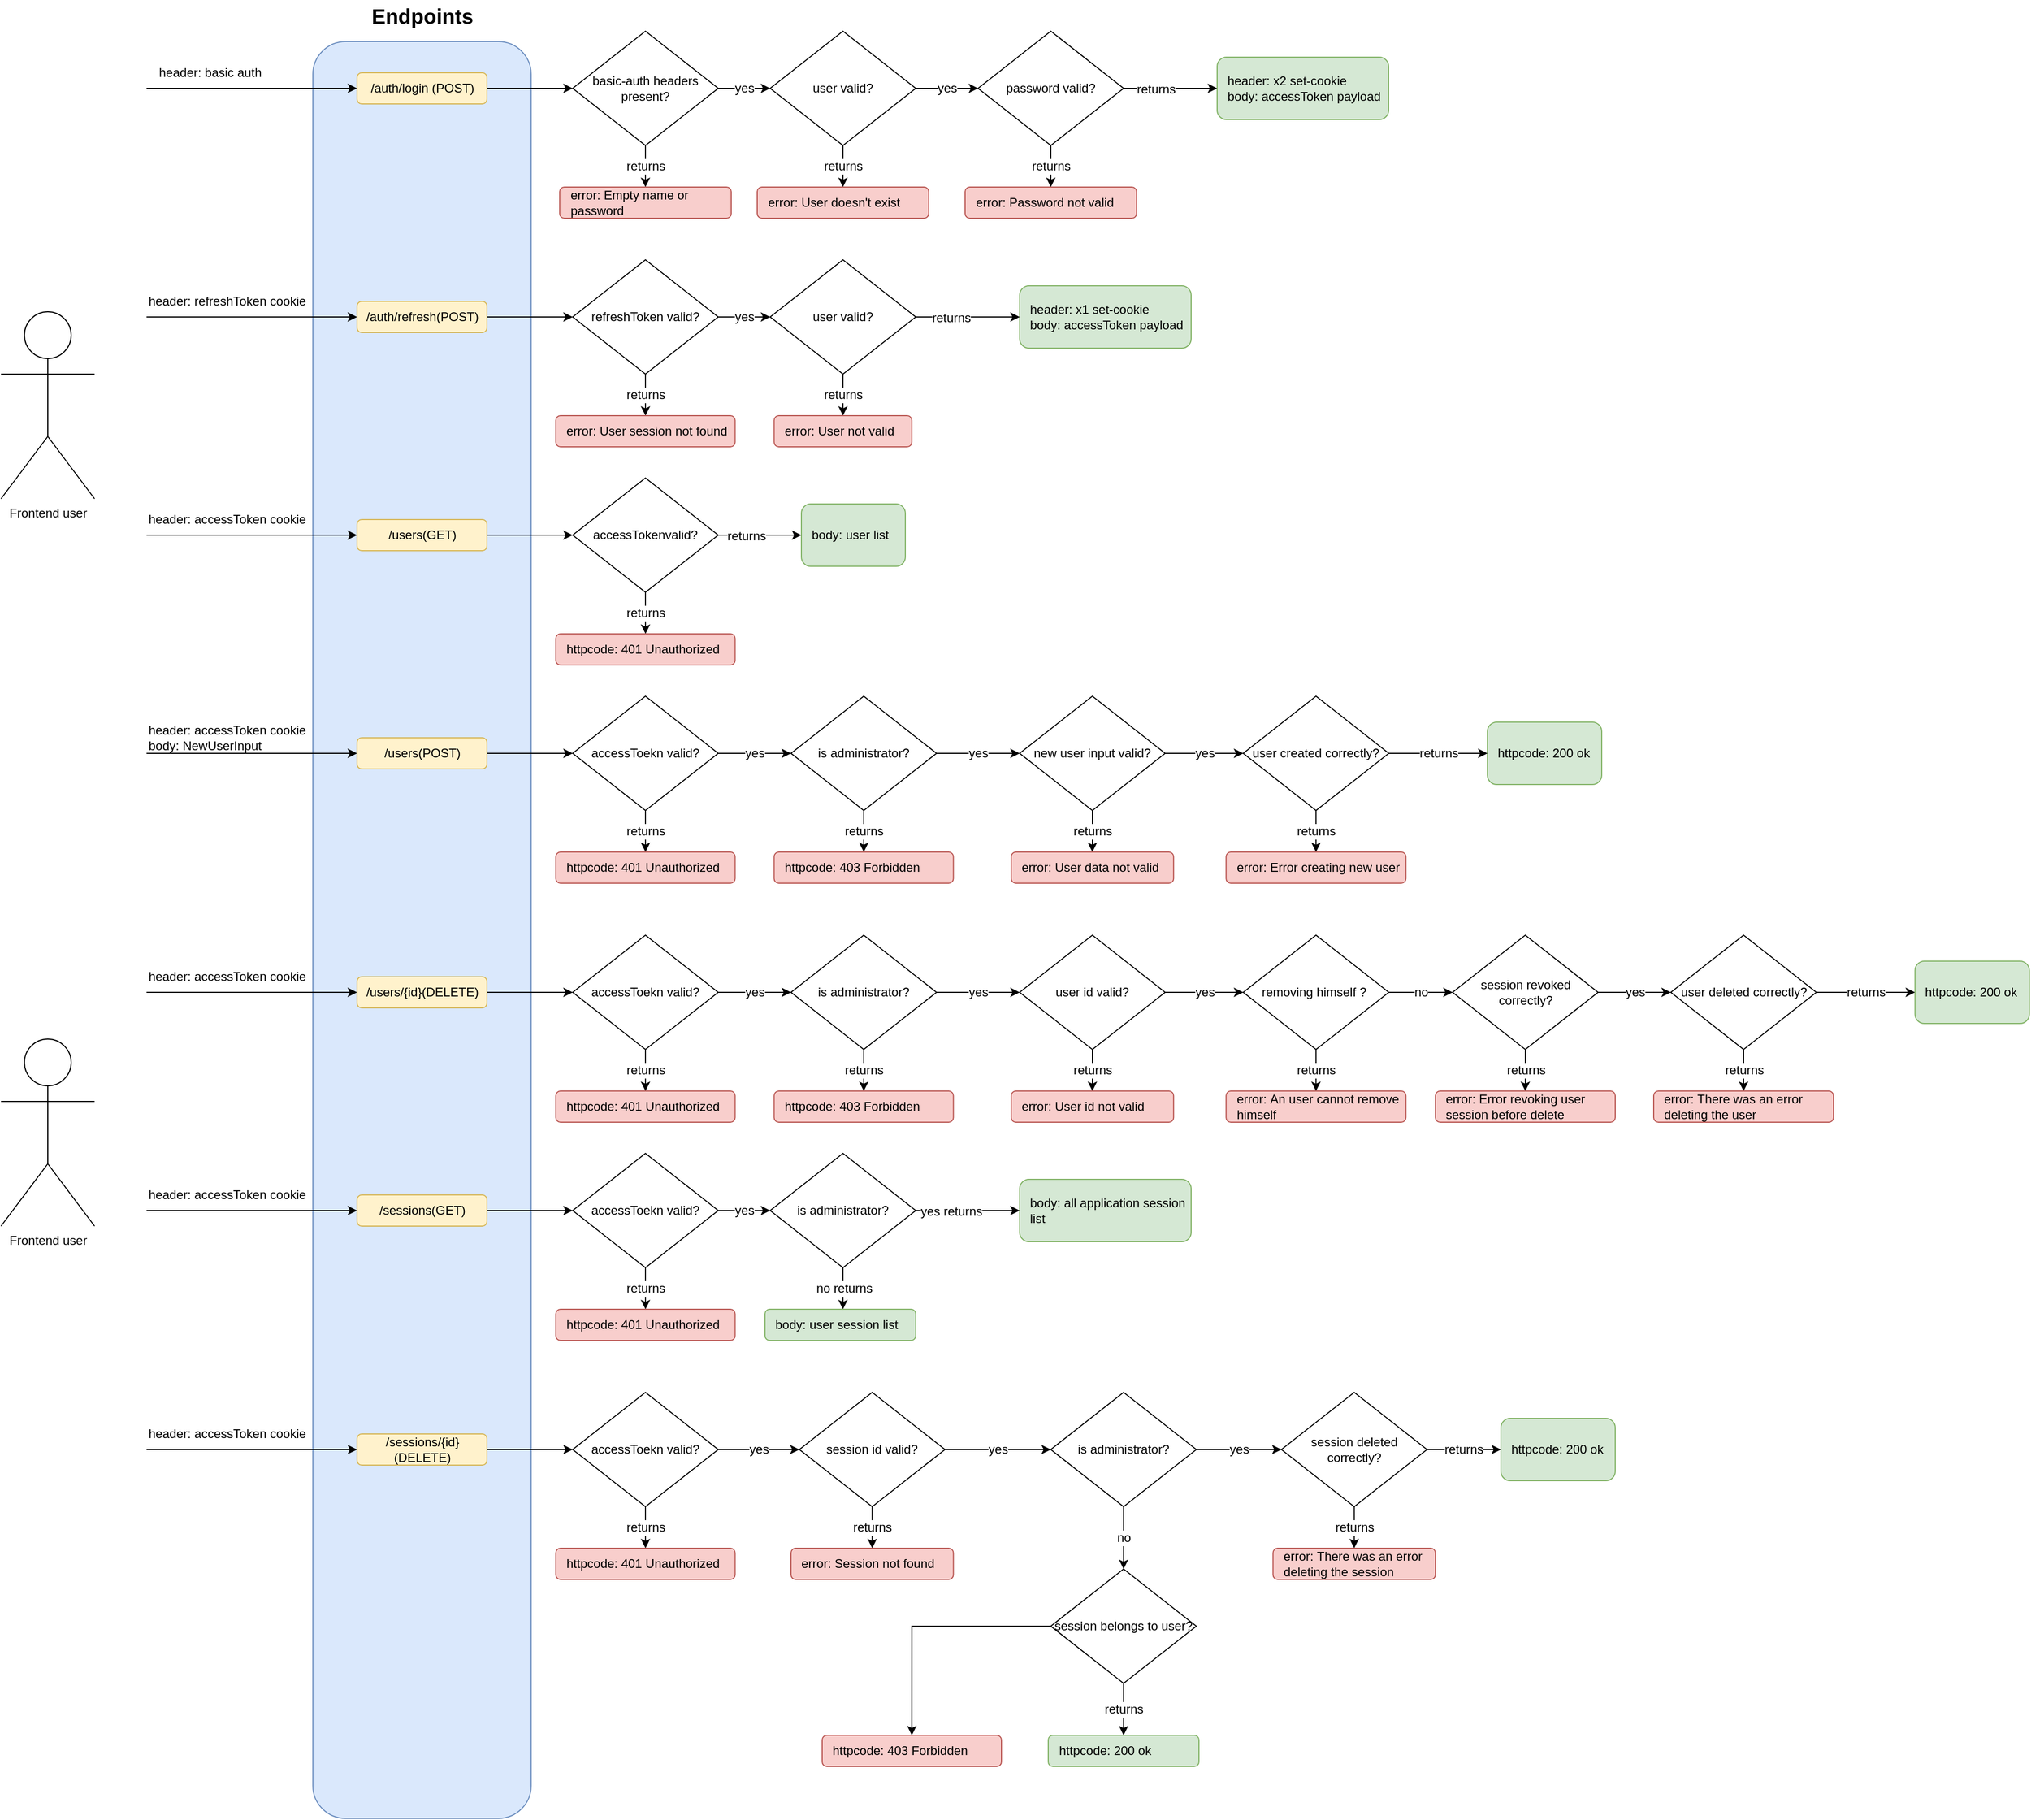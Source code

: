 <mxfile version="19.0.1" type="device"><diagram id="E11X3frjhlvIrSKmp6qe" name="Page-1"><mxGraphModel dx="1673" dy="896" grid="1" gridSize="10" guides="1" tooltips="1" connect="1" arrows="1" fold="1" page="1" pageScale="1" pageWidth="850" pageHeight="1100" math="0" shadow="0"><root><mxCell id="0"/><mxCell id="1" parent="0"/><mxCell id="uE2w9cUlVvjFG-39ITbj-2" value="Frontend user&lt;br&gt;" style="shape=umlActor;verticalLabelPosition=bottom;verticalAlign=top;html=1;outlineConnect=0;" vertex="1" parent="1"><mxGeometry x="10" y="370" width="90" height="180" as="geometry"/></mxCell><mxCell id="uE2w9cUlVvjFG-39ITbj-8" value="" style="rounded=1;whiteSpace=wrap;html=1;fillColor=#dae8fc;strokeColor=#6c8ebf;" vertex="1" parent="1"><mxGeometry x="310" y="110" width="210" height="1710" as="geometry"/></mxCell><mxCell id="uE2w9cUlVvjFG-39ITbj-9" value="&lt;font style=&quot;font-size: 20px;&quot;&gt;&lt;b style=&quot;font-size: 20px;&quot;&gt;Endpoints&lt;/b&gt;&lt;/font&gt;" style="text;html=1;align=center;verticalAlign=middle;resizable=0;points=[];autosize=1;strokeColor=none;fillColor=none;fontSize=20;" vertex="1" parent="1"><mxGeometry x="360" y="70" width="110" height="30" as="geometry"/></mxCell><mxCell id="uE2w9cUlVvjFG-39ITbj-16" value="/auth/login (POST)" style="rounded=1;whiteSpace=wrap;html=1;fontSize=12;fillColor=#fff2cc;strokeColor=#d6b656;" vertex="1" parent="1"><mxGeometry x="352.5" y="140" width="125" height="30" as="geometry"/></mxCell><mxCell id="uE2w9cUlVvjFG-39ITbj-19" value="header: basic auth" style="text;html=1;strokeColor=none;fillColor=none;align=left;verticalAlign=middle;whiteSpace=wrap;rounded=0;fontSize=12;" vertex="1" parent="1"><mxGeometry x="160" y="125" width="110" height="30" as="geometry"/></mxCell><mxCell id="uE2w9cUlVvjFG-39ITbj-20" value="" style="endArrow=classic;html=1;rounded=0;fontSize=12;entryX=0;entryY=0.5;entryDx=0;entryDy=0;" edge="1" parent="1" target="uE2w9cUlVvjFG-39ITbj-16"><mxGeometry width="50" height="50" relative="1" as="geometry"><mxPoint x="150" y="155" as="sourcePoint"/><mxPoint x="90" y="150" as="targetPoint"/></mxGeometry></mxCell><mxCell id="uE2w9cUlVvjFG-39ITbj-58" value="returns" style="edgeStyle=orthogonalEdgeStyle;rounded=0;orthogonalLoop=1;jettySize=auto;html=1;fontSize=12;" edge="1" parent="1" source="uE2w9cUlVvjFG-39ITbj-43" target="uE2w9cUlVvjFG-39ITbj-56"><mxGeometry relative="1" as="geometry"/></mxCell><mxCell id="uE2w9cUlVvjFG-39ITbj-43" value="basic-auth headers present?" style="rhombus;whiteSpace=wrap;html=1;fontSize=12;" vertex="1" parent="1"><mxGeometry x="560" y="100" width="140" height="110" as="geometry"/></mxCell><mxCell id="uE2w9cUlVvjFG-39ITbj-45" value="" style="endArrow=classic;html=1;rounded=0;fontSize=12;exitX=1;exitY=0.5;exitDx=0;exitDy=0;entryX=0;entryY=0.5;entryDx=0;entryDy=0;" edge="1" parent="1" source="uE2w9cUlVvjFG-39ITbj-16" target="uE2w9cUlVvjFG-39ITbj-43"><mxGeometry width="50" height="50" relative="1" as="geometry"><mxPoint x="550" y="200" as="sourcePoint"/><mxPoint x="600" y="150" as="targetPoint"/></mxGeometry></mxCell><mxCell id="uE2w9cUlVvjFG-39ITbj-61" value="returns" style="edgeStyle=orthogonalEdgeStyle;rounded=0;orthogonalLoop=1;jettySize=auto;html=1;entryX=0.5;entryY=0;entryDx=0;entryDy=0;fontSize=12;" edge="1" parent="1" source="uE2w9cUlVvjFG-39ITbj-46" target="uE2w9cUlVvjFG-39ITbj-59"><mxGeometry relative="1" as="geometry"/></mxCell><mxCell id="uE2w9cUlVvjFG-39ITbj-46" value="user valid?" style="rhombus;whiteSpace=wrap;html=1;fontSize=12;" vertex="1" parent="1"><mxGeometry x="750" y="100" width="140" height="110" as="geometry"/></mxCell><mxCell id="uE2w9cUlVvjFG-39ITbj-47" value="yes" style="endArrow=classic;html=1;rounded=0;fontSize=12;exitX=1;exitY=0.5;exitDx=0;exitDy=0;entryX=0;entryY=0.5;entryDx=0;entryDy=0;" edge="1" parent="1" target="uE2w9cUlVvjFG-39ITbj-46" source="uE2w9cUlVvjFG-39ITbj-43"><mxGeometry width="50" height="50" relative="1" as="geometry"><mxPoint x="800" y="155" as="sourcePoint"/><mxPoint x="922.5" y="150" as="targetPoint"/></mxGeometry></mxCell><mxCell id="uE2w9cUlVvjFG-39ITbj-62" value="returns" style="edgeStyle=orthogonalEdgeStyle;rounded=0;orthogonalLoop=1;jettySize=auto;html=1;entryX=0.5;entryY=0;entryDx=0;entryDy=0;fontSize=12;" edge="1" parent="1" source="uE2w9cUlVvjFG-39ITbj-49" target="uE2w9cUlVvjFG-39ITbj-60"><mxGeometry relative="1" as="geometry"/></mxCell><mxCell id="uE2w9cUlVvjFG-39ITbj-49" value="password valid?" style="rhombus;whiteSpace=wrap;html=1;fontSize=12;" vertex="1" parent="1"><mxGeometry x="950" y="100" width="140" height="110" as="geometry"/></mxCell><mxCell id="uE2w9cUlVvjFG-39ITbj-51" value="yes" style="endArrow=classic;html=1;rounded=0;fontSize=12;exitX=1;exitY=0.5;exitDx=0;exitDy=0;entryX=0;entryY=0.5;entryDx=0;entryDy=0;" edge="1" parent="1" source="uE2w9cUlVvjFG-39ITbj-46" target="uE2w9cUlVvjFG-39ITbj-49"><mxGeometry width="50" height="50" relative="1" as="geometry"><mxPoint x="710" y="165" as="sourcePoint"/><mxPoint x="750" y="165" as="targetPoint"/></mxGeometry></mxCell><mxCell id="uE2w9cUlVvjFG-39ITbj-52" value="&lt;span style=&quot;&quot;&gt;header: x2 set-cookie&lt;/span&gt;&lt;br style=&quot;&quot;&gt;&lt;span style=&quot;&quot;&gt;body: accessToken payload&lt;/span&gt;" style="rounded=1;whiteSpace=wrap;html=1;fontSize=12;align=left;spacingLeft=8;fillColor=#d5e8d4;strokeColor=#82b366;" vertex="1" parent="1"><mxGeometry x="1180" y="125" width="165" height="60" as="geometry"/></mxCell><mxCell id="uE2w9cUlVvjFG-39ITbj-54" value="" style="endArrow=classic;html=1;rounded=0;fontSize=12;exitX=1;exitY=0.5;exitDx=0;exitDy=0;entryX=0;entryY=0.5;entryDx=0;entryDy=0;" edge="1" parent="1" source="uE2w9cUlVvjFG-39ITbj-49" target="uE2w9cUlVvjFG-39ITbj-52"><mxGeometry width="50" height="50" relative="1" as="geometry"><mxPoint x="890" y="165" as="sourcePoint"/><mxPoint x="930" y="165" as="targetPoint"/></mxGeometry></mxCell><mxCell id="uE2w9cUlVvjFG-39ITbj-55" value="returns" style="edgeLabel;html=1;align=center;verticalAlign=middle;resizable=0;points=[];fontSize=12;" vertex="1" connectable="0" parent="uE2w9cUlVvjFG-39ITbj-54"><mxGeometry x="-0.326" y="-1" relative="1" as="geometry"><mxPoint as="offset"/></mxGeometry></mxCell><mxCell id="uE2w9cUlVvjFG-39ITbj-56" value="error:&amp;nbsp;Empty name or password" style="rounded=1;whiteSpace=wrap;html=1;fontSize=12;align=left;spacingLeft=8;fillColor=#f8cecc;strokeColor=#b85450;" vertex="1" parent="1"><mxGeometry x="547.5" y="250" width="165" height="30" as="geometry"/></mxCell><mxCell id="uE2w9cUlVvjFG-39ITbj-59" value="error:&amp;nbsp;User doesn't exist" style="rounded=1;whiteSpace=wrap;html=1;fontSize=12;align=left;spacingLeft=8;fillColor=#f8cecc;strokeColor=#b85450;" vertex="1" parent="1"><mxGeometry x="737.5" y="250" width="165" height="30" as="geometry"/></mxCell><mxCell id="uE2w9cUlVvjFG-39ITbj-60" value="error:&amp;nbsp;Password not valid" style="rounded=1;whiteSpace=wrap;html=1;fontSize=12;align=left;spacingLeft=8;fillColor=#f8cecc;strokeColor=#b85450;" vertex="1" parent="1"><mxGeometry x="937.5" y="250" width="165" height="30" as="geometry"/></mxCell><mxCell id="uE2w9cUlVvjFG-39ITbj-63" value="/auth/refresh(POST)" style="rounded=1;whiteSpace=wrap;html=1;fontSize=12;fillColor=#fff2cc;strokeColor=#d6b656;" vertex="1" parent="1"><mxGeometry x="352.5" y="360" width="125" height="30" as="geometry"/></mxCell><mxCell id="uE2w9cUlVvjFG-39ITbj-64" value="header: refreshToken cookie" style="text;html=1;strokeColor=none;fillColor=none;align=left;verticalAlign=middle;whiteSpace=wrap;rounded=0;fontSize=12;" vertex="1" parent="1"><mxGeometry x="150" y="345" width="160" height="30" as="geometry"/></mxCell><mxCell id="uE2w9cUlVvjFG-39ITbj-65" value="" style="endArrow=classic;html=1;rounded=0;fontSize=12;entryX=0;entryY=0.5;entryDx=0;entryDy=0;exitX=0;exitY=1;exitDx=0;exitDy=0;" edge="1" parent="1" target="uE2w9cUlVvjFG-39ITbj-63" source="uE2w9cUlVvjFG-39ITbj-64"><mxGeometry width="50" height="50" relative="1" as="geometry"><mxPoint x="160" y="375" as="sourcePoint"/><mxPoint x="90" y="370" as="targetPoint"/></mxGeometry></mxCell><mxCell id="uE2w9cUlVvjFG-39ITbj-66" value="returns" style="edgeStyle=orthogonalEdgeStyle;rounded=0;orthogonalLoop=1;jettySize=auto;html=1;fontSize=12;" edge="1" parent="1" source="uE2w9cUlVvjFG-39ITbj-67" target="uE2w9cUlVvjFG-39ITbj-78"><mxGeometry relative="1" as="geometry"/></mxCell><mxCell id="uE2w9cUlVvjFG-39ITbj-67" value="refreshToken valid?" style="rhombus;whiteSpace=wrap;html=1;fontSize=12;" vertex="1" parent="1"><mxGeometry x="560" y="320" width="140" height="110" as="geometry"/></mxCell><mxCell id="uE2w9cUlVvjFG-39ITbj-68" value="" style="endArrow=classic;html=1;rounded=0;fontSize=12;exitX=1;exitY=0.5;exitDx=0;exitDy=0;entryX=0;entryY=0.5;entryDx=0;entryDy=0;" edge="1" parent="1" source="uE2w9cUlVvjFG-39ITbj-63" target="uE2w9cUlVvjFG-39ITbj-67"><mxGeometry width="50" height="50" relative="1" as="geometry"><mxPoint x="550" y="420" as="sourcePoint"/><mxPoint x="600" y="370" as="targetPoint"/></mxGeometry></mxCell><mxCell id="uE2w9cUlVvjFG-39ITbj-69" value="returns" style="edgeStyle=orthogonalEdgeStyle;rounded=0;orthogonalLoop=1;jettySize=auto;html=1;entryX=0.5;entryY=0;entryDx=0;entryDy=0;fontSize=12;" edge="1" parent="1" source="uE2w9cUlVvjFG-39ITbj-70" target="uE2w9cUlVvjFG-39ITbj-79"><mxGeometry relative="1" as="geometry"/></mxCell><mxCell id="uE2w9cUlVvjFG-39ITbj-70" value="user valid?" style="rhombus;whiteSpace=wrap;html=1;fontSize=12;" vertex="1" parent="1"><mxGeometry x="750" y="320" width="140" height="110" as="geometry"/></mxCell><mxCell id="uE2w9cUlVvjFG-39ITbj-71" value="yes" style="endArrow=classic;html=1;rounded=0;fontSize=12;exitX=1;exitY=0.5;exitDx=0;exitDy=0;entryX=0;entryY=0.5;entryDx=0;entryDy=0;" edge="1" parent="1" source="uE2w9cUlVvjFG-39ITbj-67" target="uE2w9cUlVvjFG-39ITbj-70"><mxGeometry width="50" height="50" relative="1" as="geometry"><mxPoint x="800" y="375" as="sourcePoint"/><mxPoint x="922.5" y="370" as="targetPoint"/></mxGeometry></mxCell><mxCell id="uE2w9cUlVvjFG-39ITbj-75" value="&lt;span style=&quot;&quot;&gt;header: x1 set-cookie&lt;/span&gt;&lt;br style=&quot;&quot;&gt;&lt;span style=&quot;&quot;&gt;body: accessToken payload&lt;/span&gt;" style="rounded=1;whiteSpace=wrap;html=1;fontSize=12;align=left;spacingLeft=8;fillColor=#d5e8d4;strokeColor=#82b366;" vertex="1" parent="1"><mxGeometry x="990" y="345" width="165" height="60" as="geometry"/></mxCell><mxCell id="uE2w9cUlVvjFG-39ITbj-76" value="" style="endArrow=classic;html=1;rounded=0;fontSize=12;exitX=1;exitY=0.5;exitDx=0;exitDy=0;entryX=0;entryY=0.5;entryDx=0;entryDy=0;" edge="1" parent="1" source="uE2w9cUlVvjFG-39ITbj-70" target="uE2w9cUlVvjFG-39ITbj-75"><mxGeometry width="50" height="50" relative="1" as="geometry"><mxPoint x="1090" y="375" as="sourcePoint"/><mxPoint x="930" y="385" as="targetPoint"/></mxGeometry></mxCell><mxCell id="uE2w9cUlVvjFG-39ITbj-77" value="returns" style="edgeLabel;html=1;align=center;verticalAlign=middle;resizable=0;points=[];fontSize=12;" vertex="1" connectable="0" parent="uE2w9cUlVvjFG-39ITbj-76"><mxGeometry x="-0.326" y="-1" relative="1" as="geometry"><mxPoint as="offset"/></mxGeometry></mxCell><mxCell id="uE2w9cUlVvjFG-39ITbj-78" value="error:&amp;nbsp;User session not found" style="rounded=1;whiteSpace=wrap;html=1;fontSize=12;align=left;spacingLeft=8;fillColor=#f8cecc;strokeColor=#b85450;" vertex="1" parent="1"><mxGeometry x="543.75" y="470" width="172.5" height="30" as="geometry"/></mxCell><mxCell id="uE2w9cUlVvjFG-39ITbj-79" value="error:&amp;nbsp;User not valid" style="rounded=1;whiteSpace=wrap;html=1;fontSize=12;align=left;spacingLeft=8;fillColor=#f8cecc;strokeColor=#b85450;" vertex="1" parent="1"><mxGeometry x="753.75" y="470" width="132.5" height="30" as="geometry"/></mxCell><mxCell id="uE2w9cUlVvjFG-39ITbj-81" value="/users(GET)" style="rounded=1;whiteSpace=wrap;html=1;fontSize=12;fillColor=#fff2cc;strokeColor=#d6b656;" vertex="1" parent="1"><mxGeometry x="352.5" y="570" width="125" height="30" as="geometry"/></mxCell><mxCell id="uE2w9cUlVvjFG-39ITbj-82" value="header: accessToken cookie" style="text;html=1;strokeColor=none;fillColor=none;align=left;verticalAlign=middle;whiteSpace=wrap;rounded=0;fontSize=12;" vertex="1" parent="1"><mxGeometry x="150" y="555" width="160" height="30" as="geometry"/></mxCell><mxCell id="uE2w9cUlVvjFG-39ITbj-83" value="" style="endArrow=classic;html=1;rounded=0;fontSize=12;entryX=0;entryY=0.5;entryDx=0;entryDy=0;exitX=0;exitY=1;exitDx=0;exitDy=0;" edge="1" parent="1" source="uE2w9cUlVvjFG-39ITbj-82" target="uE2w9cUlVvjFG-39ITbj-81"><mxGeometry width="50" height="50" relative="1" as="geometry"><mxPoint x="160" y="585" as="sourcePoint"/><mxPoint x="90" y="580" as="targetPoint"/></mxGeometry></mxCell><mxCell id="uE2w9cUlVvjFG-39ITbj-84" value="returns" style="edgeStyle=orthogonalEdgeStyle;rounded=0;orthogonalLoop=1;jettySize=auto;html=1;fontSize=12;" edge="1" parent="1" source="uE2w9cUlVvjFG-39ITbj-85" target="uE2w9cUlVvjFG-39ITbj-93"><mxGeometry relative="1" as="geometry"/></mxCell><mxCell id="uE2w9cUlVvjFG-39ITbj-85" value="accessTokenvalid?" style="rhombus;whiteSpace=wrap;html=1;fontSize=12;" vertex="1" parent="1"><mxGeometry x="560" y="530" width="140" height="110" as="geometry"/></mxCell><mxCell id="uE2w9cUlVvjFG-39ITbj-86" value="" style="endArrow=classic;html=1;rounded=0;fontSize=12;exitX=1;exitY=0.5;exitDx=0;exitDy=0;entryX=0;entryY=0.5;entryDx=0;entryDy=0;" edge="1" parent="1" source="uE2w9cUlVvjFG-39ITbj-81" target="uE2w9cUlVvjFG-39ITbj-85"><mxGeometry width="50" height="50" relative="1" as="geometry"><mxPoint x="550" y="630" as="sourcePoint"/><mxPoint x="600" y="580" as="targetPoint"/></mxGeometry></mxCell><mxCell id="uE2w9cUlVvjFG-39ITbj-90" value="&lt;span style=&quot;&quot;&gt;body: user list&lt;/span&gt;" style="rounded=1;whiteSpace=wrap;html=1;fontSize=12;align=left;spacingLeft=8;fillColor=#d5e8d4;strokeColor=#82b366;" vertex="1" parent="1"><mxGeometry x="780" y="555" width="100" height="60" as="geometry"/></mxCell><mxCell id="uE2w9cUlVvjFG-39ITbj-91" value="" style="endArrow=classic;html=1;rounded=0;fontSize=12;exitX=1;exitY=0.5;exitDx=0;exitDy=0;entryX=0;entryY=0.5;entryDx=0;entryDy=0;" edge="1" parent="1" source="uE2w9cUlVvjFG-39ITbj-85" target="uE2w9cUlVvjFG-39ITbj-90"><mxGeometry width="50" height="50" relative="1" as="geometry"><mxPoint x="890" y="585" as="sourcePoint"/><mxPoint x="930" y="595" as="targetPoint"/></mxGeometry></mxCell><mxCell id="uE2w9cUlVvjFG-39ITbj-92" value="returns" style="edgeLabel;html=1;align=center;verticalAlign=middle;resizable=0;points=[];fontSize=12;" vertex="1" connectable="0" parent="uE2w9cUlVvjFG-39ITbj-91"><mxGeometry x="-0.326" y="-1" relative="1" as="geometry"><mxPoint as="offset"/></mxGeometry></mxCell><mxCell id="uE2w9cUlVvjFG-39ITbj-93" value="httpcode: 401&amp;nbsp;Unauthorized" style="rounded=1;whiteSpace=wrap;html=1;fontSize=12;align=left;spacingLeft=8;fillColor=#f8cecc;strokeColor=#b85450;" vertex="1" parent="1"><mxGeometry x="543.75" y="680" width="172.5" height="30" as="geometry"/></mxCell><mxCell id="uE2w9cUlVvjFG-39ITbj-95" value="/users(POST)" style="rounded=1;whiteSpace=wrap;html=1;fontSize=12;fillColor=#fff2cc;strokeColor=#d6b656;" vertex="1" parent="1"><mxGeometry x="352.5" y="780" width="125" height="30" as="geometry"/></mxCell><mxCell id="uE2w9cUlVvjFG-39ITbj-96" value="header: accessToken cookie&lt;br&gt;body: NewUserInput" style="text;html=1;strokeColor=none;fillColor=none;align=left;verticalAlign=middle;whiteSpace=wrap;rounded=0;fontSize=12;" vertex="1" parent="1"><mxGeometry x="150" y="765" width="160" height="30" as="geometry"/></mxCell><mxCell id="uE2w9cUlVvjFG-39ITbj-97" value="" style="endArrow=classic;html=1;rounded=0;fontSize=12;entryX=0;entryY=0.5;entryDx=0;entryDy=0;exitX=0;exitY=1;exitDx=0;exitDy=0;" edge="1" parent="1" source="uE2w9cUlVvjFG-39ITbj-96" target="uE2w9cUlVvjFG-39ITbj-95"><mxGeometry width="50" height="50" relative="1" as="geometry"><mxPoint x="160" y="795" as="sourcePoint"/><mxPoint x="90" y="790" as="targetPoint"/></mxGeometry></mxCell><mxCell id="uE2w9cUlVvjFG-39ITbj-98" value="returns" style="edgeStyle=orthogonalEdgeStyle;rounded=0;orthogonalLoop=1;jettySize=auto;html=1;fontSize=12;" edge="1" parent="1" source="uE2w9cUlVvjFG-39ITbj-99" target="uE2w9cUlVvjFG-39ITbj-107"><mxGeometry relative="1" as="geometry"/></mxCell><mxCell id="uE2w9cUlVvjFG-39ITbj-112" value="yes" style="edgeStyle=orthogonalEdgeStyle;rounded=0;orthogonalLoop=1;jettySize=auto;html=1;entryX=0;entryY=0.5;entryDx=0;entryDy=0;fontSize=12;" edge="1" parent="1" source="uE2w9cUlVvjFG-39ITbj-99" target="uE2w9cUlVvjFG-39ITbj-110"><mxGeometry relative="1" as="geometry"/></mxCell><mxCell id="uE2w9cUlVvjFG-39ITbj-99" value="accessToekn valid?" style="rhombus;whiteSpace=wrap;html=1;fontSize=12;" vertex="1" parent="1"><mxGeometry x="560" y="740" width="140" height="110" as="geometry"/></mxCell><mxCell id="uE2w9cUlVvjFG-39ITbj-100" value="" style="endArrow=classic;html=1;rounded=0;fontSize=12;exitX=1;exitY=0.5;exitDx=0;exitDy=0;entryX=0;entryY=0.5;entryDx=0;entryDy=0;" edge="1" parent="1" source="uE2w9cUlVvjFG-39ITbj-95" target="uE2w9cUlVvjFG-39ITbj-99"><mxGeometry width="50" height="50" relative="1" as="geometry"><mxPoint x="550" y="840" as="sourcePoint"/><mxPoint x="600" y="790" as="targetPoint"/></mxGeometry></mxCell><mxCell id="uE2w9cUlVvjFG-39ITbj-101" value="returns" style="edgeStyle=orthogonalEdgeStyle;rounded=0;orthogonalLoop=1;jettySize=auto;html=1;entryX=0.5;entryY=0;entryDx=0;entryDy=0;fontSize=12;" edge="1" parent="1" source="uE2w9cUlVvjFG-39ITbj-102" target="uE2w9cUlVvjFG-39ITbj-108"><mxGeometry relative="1" as="geometry"/></mxCell><mxCell id="uE2w9cUlVvjFG-39ITbj-117" value="yes" style="edgeStyle=orthogonalEdgeStyle;rounded=0;orthogonalLoop=1;jettySize=auto;html=1;entryX=0;entryY=0.5;entryDx=0;entryDy=0;fontSize=12;" edge="1" parent="1" source="uE2w9cUlVvjFG-39ITbj-102" target="uE2w9cUlVvjFG-39ITbj-115"><mxGeometry relative="1" as="geometry"/></mxCell><mxCell id="uE2w9cUlVvjFG-39ITbj-102" value="new user input valid?" style="rhombus;whiteSpace=wrap;html=1;fontSize=12;" vertex="1" parent="1"><mxGeometry x="990" y="740" width="140" height="110" as="geometry"/></mxCell><mxCell id="uE2w9cUlVvjFG-39ITbj-104" value="httpcode: 200 ok" style="rounded=1;whiteSpace=wrap;html=1;fontSize=12;align=left;spacingLeft=8;fillColor=#d5e8d4;strokeColor=#82b366;" vertex="1" parent="1"><mxGeometry x="1440" y="765" width="110" height="60" as="geometry"/></mxCell><mxCell id="uE2w9cUlVvjFG-39ITbj-107" value="httpcode: 401&amp;nbsp;Unauthorized" style="rounded=1;whiteSpace=wrap;html=1;fontSize=12;align=left;spacingLeft=8;fillColor=#f8cecc;strokeColor=#b85450;" vertex="1" parent="1"><mxGeometry x="543.75" y="890" width="172.5" height="30" as="geometry"/></mxCell><mxCell id="uE2w9cUlVvjFG-39ITbj-108" value="error:&amp;nbsp;User data not valid" style="rounded=1;whiteSpace=wrap;html=1;fontSize=12;align=left;spacingLeft=8;fillColor=#f8cecc;strokeColor=#b85450;" vertex="1" parent="1"><mxGeometry x="981.88" y="890" width="156.25" height="30" as="geometry"/></mxCell><mxCell id="uE2w9cUlVvjFG-39ITbj-109" value="returns" style="edgeStyle=orthogonalEdgeStyle;rounded=0;orthogonalLoop=1;jettySize=auto;html=1;fontSize=12;" edge="1" parent="1" source="uE2w9cUlVvjFG-39ITbj-110" target="uE2w9cUlVvjFG-39ITbj-111"><mxGeometry relative="1" as="geometry"/></mxCell><mxCell id="uE2w9cUlVvjFG-39ITbj-113" value="yes" style="edgeStyle=orthogonalEdgeStyle;rounded=0;orthogonalLoop=1;jettySize=auto;html=1;entryX=0;entryY=0.5;entryDx=0;entryDy=0;fontSize=12;" edge="1" parent="1" source="uE2w9cUlVvjFG-39ITbj-110" target="uE2w9cUlVvjFG-39ITbj-102"><mxGeometry relative="1" as="geometry"/></mxCell><mxCell id="uE2w9cUlVvjFG-39ITbj-110" value="is administrator?" style="rhombus;whiteSpace=wrap;html=1;fontSize=12;" vertex="1" parent="1"><mxGeometry x="770" y="740" width="140" height="110" as="geometry"/></mxCell><mxCell id="uE2w9cUlVvjFG-39ITbj-111" value="httpcode: 403 Forbidden" style="rounded=1;whiteSpace=wrap;html=1;fontSize=12;align=left;spacingLeft=8;fillColor=#f8cecc;strokeColor=#b85450;" vertex="1" parent="1"><mxGeometry x="753.75" y="890" width="172.5" height="30" as="geometry"/></mxCell><mxCell id="uE2w9cUlVvjFG-39ITbj-114" value="returns" style="edgeStyle=orthogonalEdgeStyle;rounded=0;orthogonalLoop=1;jettySize=auto;html=1;entryX=0.5;entryY=0;entryDx=0;entryDy=0;fontSize=12;" edge="1" parent="1" source="uE2w9cUlVvjFG-39ITbj-115" target="uE2w9cUlVvjFG-39ITbj-116"><mxGeometry relative="1" as="geometry"/></mxCell><mxCell id="uE2w9cUlVvjFG-39ITbj-118" value="returns" style="edgeStyle=orthogonalEdgeStyle;rounded=0;orthogonalLoop=1;jettySize=auto;html=1;entryX=0;entryY=0.5;entryDx=0;entryDy=0;fontSize=12;" edge="1" parent="1" source="uE2w9cUlVvjFG-39ITbj-115" target="uE2w9cUlVvjFG-39ITbj-104"><mxGeometry relative="1" as="geometry"/></mxCell><mxCell id="uE2w9cUlVvjFG-39ITbj-115" value="user created correctly?" style="rhombus;whiteSpace=wrap;html=1;fontSize=12;" vertex="1" parent="1"><mxGeometry x="1205.12" y="740" width="140" height="110" as="geometry"/></mxCell><mxCell id="uE2w9cUlVvjFG-39ITbj-116" value="error:&amp;nbsp;Error creating new user" style="rounded=1;whiteSpace=wrap;html=1;fontSize=12;align=left;spacingLeft=8;fillColor=#f8cecc;strokeColor=#b85450;" vertex="1" parent="1"><mxGeometry x="1188.62" y="890" width="173" height="30" as="geometry"/></mxCell><mxCell id="uE2w9cUlVvjFG-39ITbj-119" value="/users/{id}(DELETE)" style="rounded=1;whiteSpace=wrap;html=1;fontSize=12;fillColor=#fff2cc;strokeColor=#d6b656;" vertex="1" parent="1"><mxGeometry x="352.5" y="1010" width="125" height="30" as="geometry"/></mxCell><mxCell id="uE2w9cUlVvjFG-39ITbj-120" value="header: accessToken cookie" style="text;html=1;strokeColor=none;fillColor=none;align=left;verticalAlign=middle;whiteSpace=wrap;rounded=0;fontSize=12;" vertex="1" parent="1"><mxGeometry x="150" y="995" width="160" height="30" as="geometry"/></mxCell><mxCell id="uE2w9cUlVvjFG-39ITbj-121" value="" style="endArrow=classic;html=1;rounded=0;fontSize=12;entryX=0;entryY=0.5;entryDx=0;entryDy=0;exitX=0;exitY=1;exitDx=0;exitDy=0;" edge="1" parent="1" source="uE2w9cUlVvjFG-39ITbj-120" target="uE2w9cUlVvjFG-39ITbj-119"><mxGeometry width="50" height="50" relative="1" as="geometry"><mxPoint x="160" y="1025" as="sourcePoint"/><mxPoint x="90" y="1020" as="targetPoint"/></mxGeometry></mxCell><mxCell id="uE2w9cUlVvjFG-39ITbj-122" value="returns" style="edgeStyle=orthogonalEdgeStyle;rounded=0;orthogonalLoop=1;jettySize=auto;html=1;fontSize=12;" edge="1" parent="1" source="uE2w9cUlVvjFG-39ITbj-124" target="uE2w9cUlVvjFG-39ITbj-130"><mxGeometry relative="1" as="geometry"/></mxCell><mxCell id="uE2w9cUlVvjFG-39ITbj-123" value="yes" style="edgeStyle=orthogonalEdgeStyle;rounded=0;orthogonalLoop=1;jettySize=auto;html=1;entryX=0;entryY=0.5;entryDx=0;entryDy=0;fontSize=12;" edge="1" parent="1" source="uE2w9cUlVvjFG-39ITbj-124" target="uE2w9cUlVvjFG-39ITbj-134"><mxGeometry relative="1" as="geometry"/></mxCell><mxCell id="uE2w9cUlVvjFG-39ITbj-124" value="accessToekn valid?" style="rhombus;whiteSpace=wrap;html=1;fontSize=12;" vertex="1" parent="1"><mxGeometry x="560" y="970" width="140" height="110" as="geometry"/></mxCell><mxCell id="uE2w9cUlVvjFG-39ITbj-125" value="" style="endArrow=classic;html=1;rounded=0;fontSize=12;exitX=1;exitY=0.5;exitDx=0;exitDy=0;entryX=0;entryY=0.5;entryDx=0;entryDy=0;" edge="1" parent="1" source="uE2w9cUlVvjFG-39ITbj-119" target="uE2w9cUlVvjFG-39ITbj-124"><mxGeometry width="50" height="50" relative="1" as="geometry"><mxPoint x="550" y="1070" as="sourcePoint"/><mxPoint x="600" y="1020" as="targetPoint"/></mxGeometry></mxCell><mxCell id="uE2w9cUlVvjFG-39ITbj-126" value="returns" style="edgeStyle=orthogonalEdgeStyle;rounded=0;orthogonalLoop=1;jettySize=auto;html=1;entryX=0.5;entryY=0;entryDx=0;entryDy=0;fontSize=12;" edge="1" parent="1" source="uE2w9cUlVvjFG-39ITbj-128" target="uE2w9cUlVvjFG-39ITbj-131"><mxGeometry relative="1" as="geometry"/></mxCell><mxCell id="uE2w9cUlVvjFG-39ITbj-127" value="yes" style="edgeStyle=orthogonalEdgeStyle;rounded=0;orthogonalLoop=1;jettySize=auto;html=1;entryX=0;entryY=0.5;entryDx=0;entryDy=0;fontSize=12;" edge="1" parent="1" source="uE2w9cUlVvjFG-39ITbj-128" target="uE2w9cUlVvjFG-39ITbj-138"><mxGeometry relative="1" as="geometry"/></mxCell><mxCell id="uE2w9cUlVvjFG-39ITbj-128" value="user id valid?" style="rhombus;whiteSpace=wrap;html=1;fontSize=12;" vertex="1" parent="1"><mxGeometry x="990" y="970" width="140" height="110" as="geometry"/></mxCell><mxCell id="uE2w9cUlVvjFG-39ITbj-130" value="httpcode: 401&amp;nbsp;Unauthorized" style="rounded=1;whiteSpace=wrap;html=1;fontSize=12;align=left;spacingLeft=8;fillColor=#f8cecc;strokeColor=#b85450;" vertex="1" parent="1"><mxGeometry x="543.75" y="1120" width="172.5" height="30" as="geometry"/></mxCell><mxCell id="uE2w9cUlVvjFG-39ITbj-131" value="error:&amp;nbsp;User id not valid" style="rounded=1;whiteSpace=wrap;html=1;fontSize=12;align=left;spacingLeft=8;fillColor=#f8cecc;strokeColor=#b85450;" vertex="1" parent="1"><mxGeometry x="981.88" y="1120" width="156.25" height="30" as="geometry"/></mxCell><mxCell id="uE2w9cUlVvjFG-39ITbj-132" value="returns" style="edgeStyle=orthogonalEdgeStyle;rounded=0;orthogonalLoop=1;jettySize=auto;html=1;fontSize=12;" edge="1" parent="1" source="uE2w9cUlVvjFG-39ITbj-134" target="uE2w9cUlVvjFG-39ITbj-135"><mxGeometry relative="1" as="geometry"/></mxCell><mxCell id="uE2w9cUlVvjFG-39ITbj-133" value="yes" style="edgeStyle=orthogonalEdgeStyle;rounded=0;orthogonalLoop=1;jettySize=auto;html=1;entryX=0;entryY=0.5;entryDx=0;entryDy=0;fontSize=12;" edge="1" parent="1" source="uE2w9cUlVvjFG-39ITbj-134" target="uE2w9cUlVvjFG-39ITbj-128"><mxGeometry relative="1" as="geometry"/></mxCell><mxCell id="uE2w9cUlVvjFG-39ITbj-134" value="is administrator?" style="rhombus;whiteSpace=wrap;html=1;fontSize=12;" vertex="1" parent="1"><mxGeometry x="770" y="970" width="140" height="110" as="geometry"/></mxCell><mxCell id="uE2w9cUlVvjFG-39ITbj-135" value="httpcode: 403 Forbidden" style="rounded=1;whiteSpace=wrap;html=1;fontSize=12;align=left;spacingLeft=8;fillColor=#f8cecc;strokeColor=#b85450;" vertex="1" parent="1"><mxGeometry x="753.75" y="1120" width="172.5" height="30" as="geometry"/></mxCell><mxCell id="uE2w9cUlVvjFG-39ITbj-136" value="returns" style="edgeStyle=orthogonalEdgeStyle;rounded=0;orthogonalLoop=1;jettySize=auto;html=1;entryX=0.5;entryY=0;entryDx=0;entryDy=0;fontSize=12;" edge="1" parent="1" source="uE2w9cUlVvjFG-39ITbj-138" target="uE2w9cUlVvjFG-39ITbj-139"><mxGeometry relative="1" as="geometry"/></mxCell><mxCell id="uE2w9cUlVvjFG-39ITbj-145" value="no" style="edgeStyle=orthogonalEdgeStyle;rounded=0;orthogonalLoop=1;jettySize=auto;html=1;entryX=0;entryY=0.5;entryDx=0;entryDy=0;fontSize=12;" edge="1" parent="1" source="uE2w9cUlVvjFG-39ITbj-138" target="uE2w9cUlVvjFG-39ITbj-143"><mxGeometry relative="1" as="geometry"/></mxCell><mxCell id="uE2w9cUlVvjFG-39ITbj-138" value="removing himself ?&amp;nbsp;" style="rhombus;whiteSpace=wrap;html=1;fontSize=12;" vertex="1" parent="1"><mxGeometry x="1205.12" y="970" width="140" height="110" as="geometry"/></mxCell><mxCell id="uE2w9cUlVvjFG-39ITbj-139" value="error:&amp;nbsp;An user cannot remove himself" style="rounded=1;whiteSpace=wrap;html=1;fontSize=12;align=left;spacingLeft=8;fillColor=#f8cecc;strokeColor=#b85450;" vertex="1" parent="1"><mxGeometry x="1188.62" y="1120" width="173" height="30" as="geometry"/></mxCell><mxCell id="uE2w9cUlVvjFG-39ITbj-141" value="returns" style="edgeStyle=orthogonalEdgeStyle;rounded=0;orthogonalLoop=1;jettySize=auto;html=1;entryX=0.5;entryY=0;entryDx=0;entryDy=0;fontSize=12;" edge="1" parent="1" source="uE2w9cUlVvjFG-39ITbj-143" target="uE2w9cUlVvjFG-39ITbj-144"><mxGeometry relative="1" as="geometry"/></mxCell><mxCell id="uE2w9cUlVvjFG-39ITbj-151" value="yes" style="edgeStyle=orthogonalEdgeStyle;rounded=0;orthogonalLoop=1;jettySize=auto;html=1;entryX=0;entryY=0.5;entryDx=0;entryDy=0;fontSize=12;" edge="1" parent="1" source="uE2w9cUlVvjFG-39ITbj-143" target="uE2w9cUlVvjFG-39ITbj-149"><mxGeometry relative="1" as="geometry"/></mxCell><mxCell id="uE2w9cUlVvjFG-39ITbj-143" value="session revoked correctly?" style="rhombus;whiteSpace=wrap;html=1;fontSize=12;" vertex="1" parent="1"><mxGeometry x="1406.5" y="970" width="140" height="110" as="geometry"/></mxCell><mxCell id="uE2w9cUlVvjFG-39ITbj-144" value="error:&amp;nbsp;Error revoking user session before delete" style="rounded=1;whiteSpace=wrap;html=1;fontSize=12;align=left;spacingLeft=8;fillColor=#f8cecc;strokeColor=#b85450;" vertex="1" parent="1"><mxGeometry x="1390" y="1120" width="173" height="30" as="geometry"/></mxCell><mxCell id="uE2w9cUlVvjFG-39ITbj-146" value="httpcode: 200 ok" style="rounded=1;whiteSpace=wrap;html=1;fontSize=12;align=left;spacingLeft=8;fillColor=#d5e8d4;strokeColor=#82b366;" vertex="1" parent="1"><mxGeometry x="1851.38" y="995" width="110" height="60" as="geometry"/></mxCell><mxCell id="uE2w9cUlVvjFG-39ITbj-147" value="returns" style="edgeStyle=orthogonalEdgeStyle;rounded=0;orthogonalLoop=1;jettySize=auto;html=1;entryX=0.5;entryY=0;entryDx=0;entryDy=0;fontSize=12;" edge="1" parent="1" source="uE2w9cUlVvjFG-39ITbj-149" target="uE2w9cUlVvjFG-39ITbj-150"><mxGeometry relative="1" as="geometry"/></mxCell><mxCell id="uE2w9cUlVvjFG-39ITbj-148" value="returns" style="edgeStyle=orthogonalEdgeStyle;rounded=0;orthogonalLoop=1;jettySize=auto;html=1;entryX=0;entryY=0.5;entryDx=0;entryDy=0;fontSize=12;" edge="1" parent="1" source="uE2w9cUlVvjFG-39ITbj-149" target="uE2w9cUlVvjFG-39ITbj-146"><mxGeometry relative="1" as="geometry"/></mxCell><mxCell id="uE2w9cUlVvjFG-39ITbj-149" value="user deleted correctly?" style="rhombus;whiteSpace=wrap;html=1;fontSize=12;" vertex="1" parent="1"><mxGeometry x="1616.5" y="970" width="140" height="110" as="geometry"/></mxCell><mxCell id="uE2w9cUlVvjFG-39ITbj-150" value="error:&amp;nbsp;There was an error deleting the user" style="rounded=1;whiteSpace=wrap;html=1;fontSize=12;align=left;spacingLeft=8;fillColor=#f8cecc;strokeColor=#b85450;" vertex="1" parent="1"><mxGeometry x="1600" y="1120" width="173" height="30" as="geometry"/></mxCell><mxCell id="uE2w9cUlVvjFG-39ITbj-152" value="/sessions(GET)" style="rounded=1;whiteSpace=wrap;html=1;fontSize=12;fillColor=#fff2cc;strokeColor=#d6b656;" vertex="1" parent="1"><mxGeometry x="352.5" y="1220" width="125" height="30" as="geometry"/></mxCell><mxCell id="uE2w9cUlVvjFG-39ITbj-153" value="header: accessToken cookie" style="text;html=1;strokeColor=none;fillColor=none;align=left;verticalAlign=middle;whiteSpace=wrap;rounded=0;fontSize=12;" vertex="1" parent="1"><mxGeometry x="150" y="1205" width="160" height="30" as="geometry"/></mxCell><mxCell id="uE2w9cUlVvjFG-39ITbj-154" value="" style="endArrow=classic;html=1;rounded=0;fontSize=12;entryX=0;entryY=0.5;entryDx=0;entryDy=0;exitX=0;exitY=1;exitDx=0;exitDy=0;" edge="1" parent="1" source="uE2w9cUlVvjFG-39ITbj-153" target="uE2w9cUlVvjFG-39ITbj-152"><mxGeometry width="50" height="50" relative="1" as="geometry"><mxPoint x="160" y="1235" as="sourcePoint"/><mxPoint x="90" y="1230" as="targetPoint"/></mxGeometry></mxCell><mxCell id="uE2w9cUlVvjFG-39ITbj-155" value="returns" style="edgeStyle=orthogonalEdgeStyle;rounded=0;orthogonalLoop=1;jettySize=auto;html=1;fontSize=12;" edge="1" parent="1" source="uE2w9cUlVvjFG-39ITbj-156" target="uE2w9cUlVvjFG-39ITbj-164"><mxGeometry relative="1" as="geometry"/></mxCell><mxCell id="uE2w9cUlVvjFG-39ITbj-156" value="accessToekn valid?" style="rhombus;whiteSpace=wrap;html=1;fontSize=12;" vertex="1" parent="1"><mxGeometry x="560" y="1180" width="140" height="110" as="geometry"/></mxCell><mxCell id="uE2w9cUlVvjFG-39ITbj-157" value="" style="endArrow=classic;html=1;rounded=0;fontSize=12;exitX=1;exitY=0.5;exitDx=0;exitDy=0;entryX=0;entryY=0.5;entryDx=0;entryDy=0;" edge="1" parent="1" source="uE2w9cUlVvjFG-39ITbj-152" target="uE2w9cUlVvjFG-39ITbj-156"><mxGeometry width="50" height="50" relative="1" as="geometry"><mxPoint x="550" y="1280" as="sourcePoint"/><mxPoint x="600" y="1230" as="targetPoint"/></mxGeometry></mxCell><mxCell id="uE2w9cUlVvjFG-39ITbj-158" value="no returns" style="edgeStyle=orthogonalEdgeStyle;rounded=0;orthogonalLoop=1;jettySize=auto;html=1;entryX=0.5;entryY=0;entryDx=0;entryDy=0;fontSize=12;" edge="1" parent="1" source="uE2w9cUlVvjFG-39ITbj-159"><mxGeometry relative="1" as="geometry"><mxPoint x="820.0" y="1330" as="targetPoint"/></mxGeometry></mxCell><mxCell id="uE2w9cUlVvjFG-39ITbj-159" value="is administrator?" style="rhombus;whiteSpace=wrap;html=1;fontSize=12;" vertex="1" parent="1"><mxGeometry x="750" y="1180" width="140" height="110" as="geometry"/></mxCell><mxCell id="uE2w9cUlVvjFG-39ITbj-160" value="yes" style="endArrow=classic;html=1;rounded=0;fontSize=12;exitX=1;exitY=0.5;exitDx=0;exitDy=0;entryX=0;entryY=0.5;entryDx=0;entryDy=0;" edge="1" parent="1" source="uE2w9cUlVvjFG-39ITbj-156" target="uE2w9cUlVvjFG-39ITbj-159"><mxGeometry width="50" height="50" relative="1" as="geometry"><mxPoint x="800" y="1235" as="sourcePoint"/><mxPoint x="922.5" y="1230" as="targetPoint"/></mxGeometry></mxCell><mxCell id="uE2w9cUlVvjFG-39ITbj-161" value="body: all application session list" style="rounded=1;whiteSpace=wrap;html=1;fontSize=12;align=left;spacingLeft=8;fillColor=#d5e8d4;strokeColor=#82b366;" vertex="1" parent="1"><mxGeometry x="990" y="1205" width="165" height="60" as="geometry"/></mxCell><mxCell id="uE2w9cUlVvjFG-39ITbj-162" value="" style="endArrow=classic;html=1;rounded=0;fontSize=12;exitX=1;exitY=0.5;exitDx=0;exitDy=0;entryX=0;entryY=0.5;entryDx=0;entryDy=0;" edge="1" parent="1" source="uE2w9cUlVvjFG-39ITbj-159" target="uE2w9cUlVvjFG-39ITbj-161"><mxGeometry width="50" height="50" relative="1" as="geometry"><mxPoint x="1090" y="1235" as="sourcePoint"/><mxPoint x="930" y="1245" as="targetPoint"/></mxGeometry></mxCell><mxCell id="uE2w9cUlVvjFG-39ITbj-163" value="yes returns" style="edgeLabel;html=1;align=center;verticalAlign=middle;resizable=0;points=[];fontSize=12;" vertex="1" connectable="0" parent="uE2w9cUlVvjFG-39ITbj-162"><mxGeometry x="-0.326" y="-1" relative="1" as="geometry"><mxPoint as="offset"/></mxGeometry></mxCell><mxCell id="uE2w9cUlVvjFG-39ITbj-164" value="httpcode: 401&amp;nbsp;Unauthorized" style="rounded=1;whiteSpace=wrap;html=1;fontSize=12;align=left;spacingLeft=8;fillColor=#f8cecc;strokeColor=#b85450;" vertex="1" parent="1"><mxGeometry x="543.75" y="1330" width="172.5" height="30" as="geometry"/></mxCell><mxCell id="uE2w9cUlVvjFG-39ITbj-166" value="body: user session list" style="rounded=1;whiteSpace=wrap;html=1;fontSize=12;align=left;spacingLeft=8;fillColor=#d5e8d4;strokeColor=#82b366;" vertex="1" parent="1"><mxGeometry x="745" y="1330" width="145" height="30" as="geometry"/></mxCell><mxCell id="uE2w9cUlVvjFG-39ITbj-179" value="/sessions/{id}(DELETE)" style="rounded=1;whiteSpace=wrap;html=1;fontSize=12;fillColor=#fff2cc;strokeColor=#d6b656;" vertex="1" parent="1"><mxGeometry x="352.5" y="1450" width="125" height="30" as="geometry"/></mxCell><mxCell id="uE2w9cUlVvjFG-39ITbj-180" value="header: accessToken cookie" style="text;html=1;strokeColor=none;fillColor=none;align=left;verticalAlign=middle;whiteSpace=wrap;rounded=0;fontSize=12;" vertex="1" parent="1"><mxGeometry x="150" y="1435" width="160" height="30" as="geometry"/></mxCell><mxCell id="uE2w9cUlVvjFG-39ITbj-181" value="" style="endArrow=classic;html=1;rounded=0;fontSize=12;entryX=0;entryY=0.5;entryDx=0;entryDy=0;exitX=0;exitY=1;exitDx=0;exitDy=0;" edge="1" parent="1" source="uE2w9cUlVvjFG-39ITbj-180" target="uE2w9cUlVvjFG-39ITbj-179"><mxGeometry width="50" height="50" relative="1" as="geometry"><mxPoint x="160" y="1465" as="sourcePoint"/><mxPoint x="90" y="1460" as="targetPoint"/></mxGeometry></mxCell><mxCell id="uE2w9cUlVvjFG-39ITbj-182" value="returns" style="edgeStyle=orthogonalEdgeStyle;rounded=0;orthogonalLoop=1;jettySize=auto;html=1;fontSize=12;" edge="1" parent="1" source="uE2w9cUlVvjFG-39ITbj-183" target="uE2w9cUlVvjFG-39ITbj-191"><mxGeometry relative="1" as="geometry"/></mxCell><mxCell id="uE2w9cUlVvjFG-39ITbj-208" value="yes" style="edgeStyle=orthogonalEdgeStyle;rounded=0;orthogonalLoop=1;jettySize=auto;html=1;fontSize=12;" edge="1" parent="1" source="uE2w9cUlVvjFG-39ITbj-183" target="uE2w9cUlVvjFG-39ITbj-206"><mxGeometry relative="1" as="geometry"/></mxCell><mxCell id="uE2w9cUlVvjFG-39ITbj-183" value="accessToekn valid?" style="rhombus;whiteSpace=wrap;html=1;fontSize=12;" vertex="1" parent="1"><mxGeometry x="560" y="1410" width="140" height="110" as="geometry"/></mxCell><mxCell id="uE2w9cUlVvjFG-39ITbj-184" value="" style="endArrow=classic;html=1;rounded=0;fontSize=12;exitX=1;exitY=0.5;exitDx=0;exitDy=0;entryX=0;entryY=0.5;entryDx=0;entryDy=0;" edge="1" parent="1" source="uE2w9cUlVvjFG-39ITbj-179" target="uE2w9cUlVvjFG-39ITbj-183"><mxGeometry width="50" height="50" relative="1" as="geometry"><mxPoint x="550" y="1510" as="sourcePoint"/><mxPoint x="600" y="1460" as="targetPoint"/></mxGeometry></mxCell><mxCell id="uE2w9cUlVvjFG-39ITbj-185" value="no" style="edgeStyle=orthogonalEdgeStyle;rounded=0;orthogonalLoop=1;jettySize=auto;html=1;entryX=0.5;entryY=0;entryDx=0;entryDy=0;fontSize=12;" edge="1" parent="1" source="uE2w9cUlVvjFG-39ITbj-186" target="uE2w9cUlVvjFG-39ITbj-194"><mxGeometry relative="1" as="geometry"><mxPoint x="717.5" y="1560" as="targetPoint"/></mxGeometry></mxCell><mxCell id="uE2w9cUlVvjFG-39ITbj-213" value="yes" style="edgeStyle=orthogonalEdgeStyle;rounded=0;orthogonalLoop=1;jettySize=auto;html=1;entryX=0;entryY=0.5;entryDx=0;entryDy=0;fontSize=12;" edge="1" parent="1" source="uE2w9cUlVvjFG-39ITbj-186" target="uE2w9cUlVvjFG-39ITbj-211"><mxGeometry relative="1" as="geometry"/></mxCell><mxCell id="uE2w9cUlVvjFG-39ITbj-186" value="is administrator?" style="rhombus;whiteSpace=wrap;html=1;fontSize=12;" vertex="1" parent="1"><mxGeometry x="1020" y="1410" width="140" height="110" as="geometry"/></mxCell><mxCell id="uE2w9cUlVvjFG-39ITbj-191" value="httpcode: 401&amp;nbsp;Unauthorized" style="rounded=1;whiteSpace=wrap;html=1;fontSize=12;align=left;spacingLeft=8;fillColor=#f8cecc;strokeColor=#b85450;" vertex="1" parent="1"><mxGeometry x="543.75" y="1560" width="172.5" height="30" as="geometry"/></mxCell><mxCell id="uE2w9cUlVvjFG-39ITbj-192" value="httpcode: 200 ok" style="rounded=1;whiteSpace=wrap;html=1;fontSize=12;align=left;spacingLeft=8;fillColor=#d5e8d4;strokeColor=#82b366;" vertex="1" parent="1"><mxGeometry x="1017.5" y="1740" width="145" height="30" as="geometry"/></mxCell><mxCell id="uE2w9cUlVvjFG-39ITbj-195" value="returns" style="edgeStyle=orthogonalEdgeStyle;rounded=0;orthogonalLoop=1;jettySize=auto;html=1;entryX=0.5;entryY=0;entryDx=0;entryDy=0;fontSize=12;" edge="1" parent="1" source="uE2w9cUlVvjFG-39ITbj-194" target="uE2w9cUlVvjFG-39ITbj-192"><mxGeometry relative="1" as="geometry"/></mxCell><mxCell id="uE2w9cUlVvjFG-39ITbj-197" style="edgeStyle=orthogonalEdgeStyle;rounded=0;orthogonalLoop=1;jettySize=auto;html=1;entryX=0.5;entryY=0;entryDx=0;entryDy=0;fontSize=12;" edge="1" parent="1" source="uE2w9cUlVvjFG-39ITbj-194" target="uE2w9cUlVvjFG-39ITbj-196"><mxGeometry relative="1" as="geometry"/></mxCell><mxCell id="uE2w9cUlVvjFG-39ITbj-194" value="session belongs to user?" style="rhombus;whiteSpace=wrap;html=1;fontSize=12;" vertex="1" parent="1"><mxGeometry x="1020" y="1580" width="140" height="110" as="geometry"/></mxCell><mxCell id="uE2w9cUlVvjFG-39ITbj-196" value="httpcode: 403 Forbidden" style="rounded=1;whiteSpace=wrap;html=1;fontSize=12;align=left;spacingLeft=8;fillColor=#f8cecc;strokeColor=#b85450;" vertex="1" parent="1"><mxGeometry x="800" y="1740" width="172.5" height="30" as="geometry"/></mxCell><mxCell id="uE2w9cUlVvjFG-39ITbj-205" value="returns" style="edgeStyle=orthogonalEdgeStyle;rounded=0;orthogonalLoop=1;jettySize=auto;html=1;entryX=0.5;entryY=0;entryDx=0;entryDy=0;fontSize=12;" edge="1" parent="1" source="uE2w9cUlVvjFG-39ITbj-206" target="uE2w9cUlVvjFG-39ITbj-207"><mxGeometry relative="1" as="geometry"/></mxCell><mxCell id="uE2w9cUlVvjFG-39ITbj-209" value="yes" style="edgeStyle=orthogonalEdgeStyle;rounded=0;orthogonalLoop=1;jettySize=auto;html=1;entryX=0;entryY=0.5;entryDx=0;entryDy=0;fontSize=12;" edge="1" parent="1" source="uE2w9cUlVvjFG-39ITbj-206" target="uE2w9cUlVvjFG-39ITbj-186"><mxGeometry relative="1" as="geometry"/></mxCell><mxCell id="uE2w9cUlVvjFG-39ITbj-206" value="session id valid?" style="rhombus;whiteSpace=wrap;html=1;fontSize=12;" vertex="1" parent="1"><mxGeometry x="778.12" y="1410" width="140" height="110" as="geometry"/></mxCell><mxCell id="uE2w9cUlVvjFG-39ITbj-207" value="error:&amp;nbsp;Session not found" style="rounded=1;whiteSpace=wrap;html=1;fontSize=12;align=left;spacingLeft=8;fillColor=#f8cecc;strokeColor=#b85450;" vertex="1" parent="1"><mxGeometry x="770" y="1560" width="156.25" height="30" as="geometry"/></mxCell><mxCell id="uE2w9cUlVvjFG-39ITbj-210" value="returns" style="edgeStyle=orthogonalEdgeStyle;rounded=0;orthogonalLoop=1;jettySize=auto;html=1;entryX=0.5;entryY=0;entryDx=0;entryDy=0;fontSize=12;" edge="1" parent="1" source="uE2w9cUlVvjFG-39ITbj-211" target="uE2w9cUlVvjFG-39ITbj-212"><mxGeometry relative="1" as="geometry"/></mxCell><mxCell id="uE2w9cUlVvjFG-39ITbj-211" value="session deleted correctly?" style="rhombus;whiteSpace=wrap;html=1;fontSize=12;" vertex="1" parent="1"><mxGeometry x="1241.87" y="1410" width="140" height="110" as="geometry"/></mxCell><mxCell id="uE2w9cUlVvjFG-39ITbj-212" value="error:&amp;nbsp;There was an error deleting the session" style="rounded=1;whiteSpace=wrap;html=1;fontSize=12;align=left;spacingLeft=8;fillColor=#f8cecc;strokeColor=#b85450;" vertex="1" parent="1"><mxGeometry x="1233.75" y="1560" width="156.25" height="30" as="geometry"/></mxCell><mxCell id="uE2w9cUlVvjFG-39ITbj-214" value="httpcode: 200 ok" style="rounded=1;whiteSpace=wrap;html=1;fontSize=12;align=left;spacingLeft=8;fillColor=#d5e8d4;strokeColor=#82b366;" vertex="1" parent="1"><mxGeometry x="1453" y="1435" width="110" height="60" as="geometry"/></mxCell><mxCell id="uE2w9cUlVvjFG-39ITbj-215" value="returns" style="edgeStyle=orthogonalEdgeStyle;rounded=0;orthogonalLoop=1;jettySize=auto;html=1;entryX=0;entryY=0.5;entryDx=0;entryDy=0;fontSize=12;exitX=1;exitY=0.5;exitDx=0;exitDy=0;" edge="1" parent="1" target="uE2w9cUlVvjFG-39ITbj-214" source="uE2w9cUlVvjFG-39ITbj-211"><mxGeometry relative="1" as="geometry"><mxPoint x="1440.0" y="1465" as="sourcePoint"/></mxGeometry></mxCell><mxCell id="uE2w9cUlVvjFG-39ITbj-219" value="Frontend user&lt;br&gt;" style="shape=umlActor;verticalLabelPosition=bottom;verticalAlign=top;html=1;outlineConnect=0;" vertex="1" parent="1"><mxGeometry x="10" y="1070" width="90" height="180" as="geometry"/></mxCell></root></mxGraphModel></diagram></mxfile>